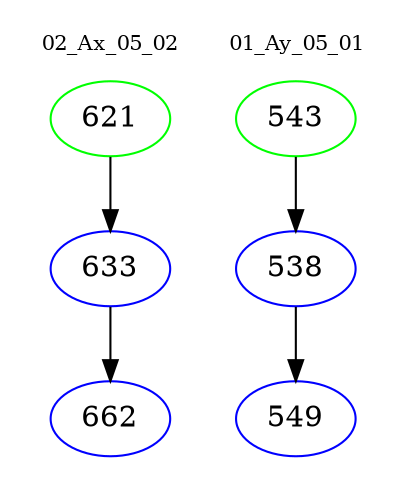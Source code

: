 digraph{
subgraph cluster_0 {
color = white
label = "02_Ax_05_02";
fontsize=10;
T0_621 [label="621", color="green"]
T0_621 -> T0_633 [color="black"]
T0_633 [label="633", color="blue"]
T0_633 -> T0_662 [color="black"]
T0_662 [label="662", color="blue"]
}
subgraph cluster_1 {
color = white
label = "01_Ay_05_01";
fontsize=10;
T1_543 [label="543", color="green"]
T1_543 -> T1_538 [color="black"]
T1_538 [label="538", color="blue"]
T1_538 -> T1_549 [color="black"]
T1_549 [label="549", color="blue"]
}
}
